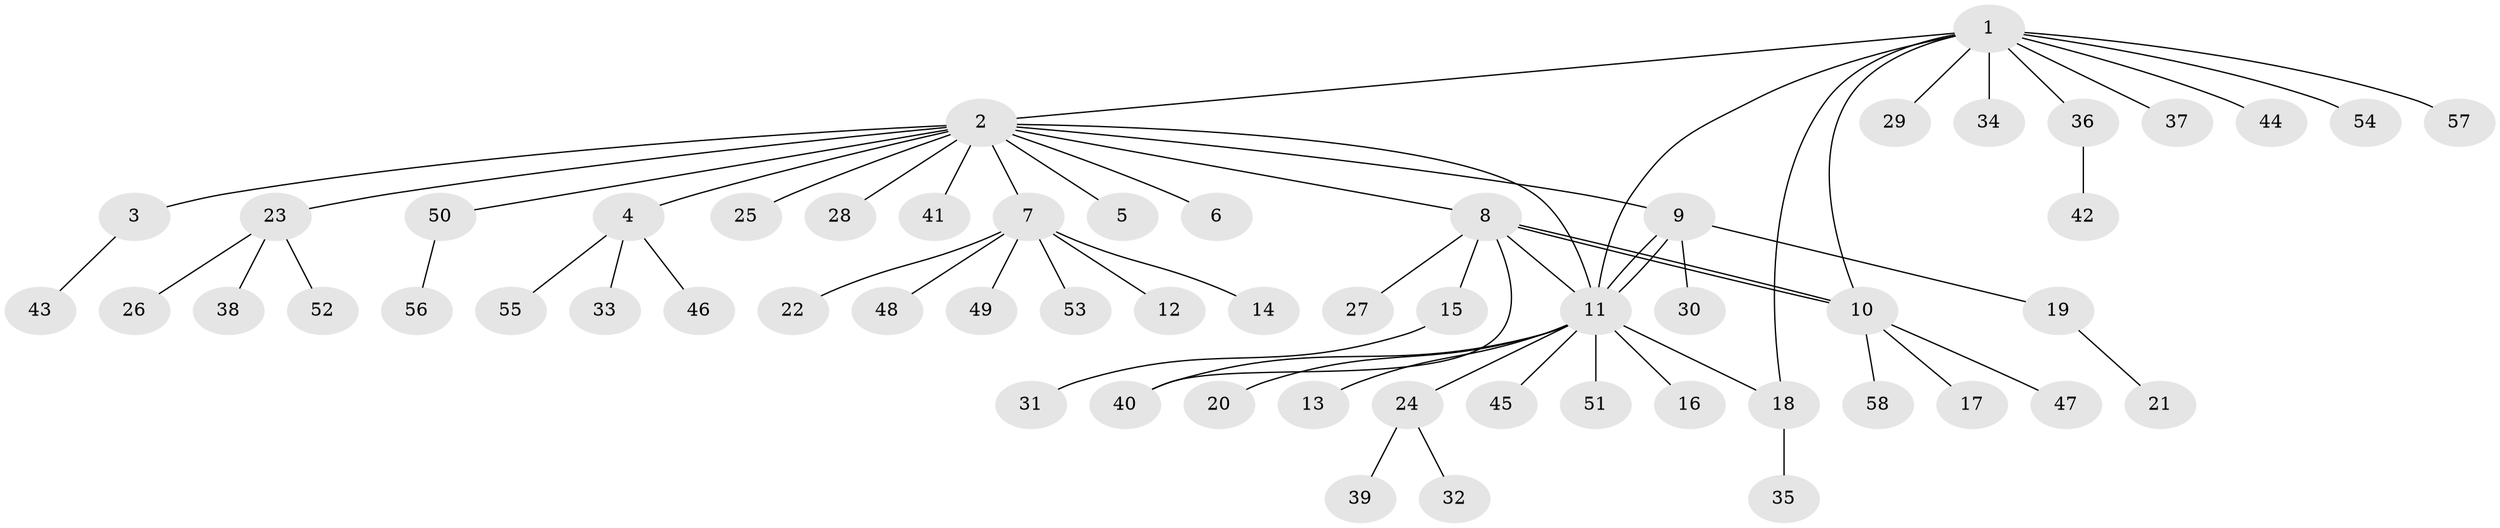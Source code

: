 // coarse degree distribution, {11: 0.022222222222222223, 15: 0.022222222222222223, 1: 0.7555555555555555, 3: 0.044444444444444446, 6: 0.022222222222222223, 7: 0.022222222222222223, 5: 0.022222222222222223, 10: 0.022222222222222223, 2: 0.06666666666666667}
// Generated by graph-tools (version 1.1) at 2025/41/03/06/25 10:41:49]
// undirected, 58 vertices, 65 edges
graph export_dot {
graph [start="1"]
  node [color=gray90,style=filled];
  1;
  2;
  3;
  4;
  5;
  6;
  7;
  8;
  9;
  10;
  11;
  12;
  13;
  14;
  15;
  16;
  17;
  18;
  19;
  20;
  21;
  22;
  23;
  24;
  25;
  26;
  27;
  28;
  29;
  30;
  31;
  32;
  33;
  34;
  35;
  36;
  37;
  38;
  39;
  40;
  41;
  42;
  43;
  44;
  45;
  46;
  47;
  48;
  49;
  50;
  51;
  52;
  53;
  54;
  55;
  56;
  57;
  58;
  1 -- 2;
  1 -- 10;
  1 -- 11;
  1 -- 18;
  1 -- 29;
  1 -- 34;
  1 -- 36;
  1 -- 37;
  1 -- 44;
  1 -- 54;
  1 -- 57;
  2 -- 3;
  2 -- 4;
  2 -- 5;
  2 -- 6;
  2 -- 7;
  2 -- 8;
  2 -- 9;
  2 -- 11;
  2 -- 23;
  2 -- 25;
  2 -- 28;
  2 -- 41;
  2 -- 50;
  3 -- 43;
  4 -- 33;
  4 -- 46;
  4 -- 55;
  7 -- 12;
  7 -- 14;
  7 -- 22;
  7 -- 48;
  7 -- 49;
  7 -- 53;
  8 -- 10;
  8 -- 10;
  8 -- 11;
  8 -- 15;
  8 -- 27;
  8 -- 40;
  9 -- 11;
  9 -- 11;
  9 -- 19;
  9 -- 30;
  10 -- 17;
  10 -- 47;
  10 -- 58;
  11 -- 13;
  11 -- 16;
  11 -- 18;
  11 -- 20;
  11 -- 24;
  11 -- 40;
  11 -- 45;
  11 -- 51;
  15 -- 31;
  18 -- 35;
  19 -- 21;
  23 -- 26;
  23 -- 38;
  23 -- 52;
  24 -- 32;
  24 -- 39;
  36 -- 42;
  50 -- 56;
}
